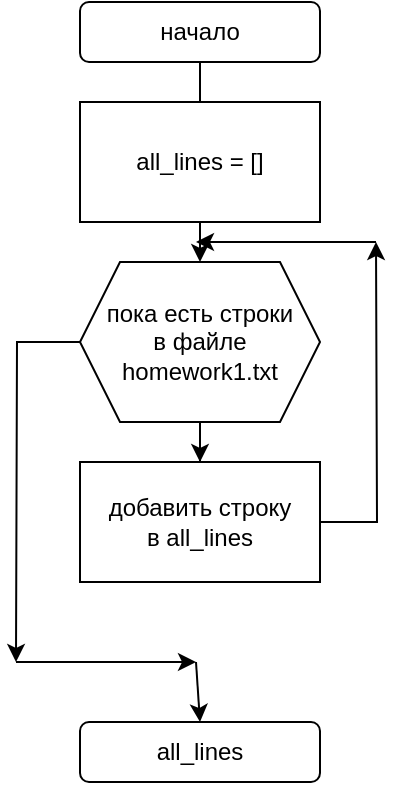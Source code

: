<mxfile version="17.4.5" type="device"><diagram id="Lew5NaQBEsY0jF101zQF" name="Page-1"><mxGraphModel dx="794" dy="466" grid="1" gridSize="10" guides="1" tooltips="1" connect="1" arrows="1" fold="1" page="1" pageScale="1" pageWidth="827" pageHeight="1169" math="0" shadow="0"><root><mxCell id="0"/><mxCell id="1" parent="0"/><mxCell id="Rfa8apUO0t4teAoU87N_-9" value="" style="edgeStyle=orthogonalEdgeStyle;rounded=0;orthogonalLoop=1;jettySize=auto;html=1;" edge="1" parent="1" source="Rfa8apUO0t4teAoU87N_-5" target="Rfa8apUO0t4teAoU87N_-7"><mxGeometry relative="1" as="geometry"/></mxCell><mxCell id="Rfa8apUO0t4teAoU87N_-5" value="начало" style="rounded=1;whiteSpace=wrap;html=1;" vertex="1" parent="1"><mxGeometry x="342" y="30" width="120" height="30" as="geometry"/></mxCell><mxCell id="Rfa8apUO0t4teAoU87N_-6" value="all_lines = []" style="rounded=0;whiteSpace=wrap;html=1;" vertex="1" parent="1"><mxGeometry x="342" y="80" width="120" height="60" as="geometry"/></mxCell><mxCell id="Rfa8apUO0t4teAoU87N_-10" value="" style="edgeStyle=orthogonalEdgeStyle;rounded=0;orthogonalLoop=1;jettySize=auto;html=1;" edge="1" parent="1" source="Rfa8apUO0t4teAoU87N_-7" target="Rfa8apUO0t4teAoU87N_-8"><mxGeometry relative="1" as="geometry"/></mxCell><mxCell id="Rfa8apUO0t4teAoU87N_-15" style="edgeStyle=orthogonalEdgeStyle;rounded=0;orthogonalLoop=1;jettySize=auto;html=1;" edge="1" parent="1" source="Rfa8apUO0t4teAoU87N_-7"><mxGeometry relative="1" as="geometry"><mxPoint x="310" y="360" as="targetPoint"/></mxGeometry></mxCell><mxCell id="Rfa8apUO0t4teAoU87N_-7" value="&lt;div&gt;пока есть строки&lt;/div&gt;&lt;div&gt;в файле &lt;br&gt;&lt;/div&gt;&lt;div&gt;homework1.txt&lt;br&gt;&lt;/div&gt;" style="shape=hexagon;perimeter=hexagonPerimeter2;whiteSpace=wrap;html=1;fixedSize=1;" vertex="1" parent="1"><mxGeometry x="342" y="160" width="120" height="80" as="geometry"/></mxCell><mxCell id="Rfa8apUO0t4teAoU87N_-11" style="edgeStyle=orthogonalEdgeStyle;rounded=0;orthogonalLoop=1;jettySize=auto;html=1;" edge="1" parent="1" source="Rfa8apUO0t4teAoU87N_-8"><mxGeometry relative="1" as="geometry"><mxPoint x="490.0" y="150" as="targetPoint"/></mxGeometry></mxCell><mxCell id="Rfa8apUO0t4teAoU87N_-8" value="&lt;div&gt;добавить строку &lt;br&gt;&lt;/div&gt;&lt;div&gt;в all_lines&lt;br&gt;&lt;/div&gt;" style="rounded=0;whiteSpace=wrap;html=1;" vertex="1" parent="1"><mxGeometry x="342" y="260" width="120" height="60" as="geometry"/></mxCell><mxCell id="Rfa8apUO0t4teAoU87N_-12" value="" style="endArrow=classic;html=1;rounded=0;" edge="1" parent="1"><mxGeometry width="50" height="50" relative="1" as="geometry"><mxPoint x="490" y="150" as="sourcePoint"/><mxPoint x="400" y="150" as="targetPoint"/></mxGeometry></mxCell><mxCell id="Rfa8apUO0t4teAoU87N_-14" value="all_lines" style="rounded=1;whiteSpace=wrap;html=1;" vertex="1" parent="1"><mxGeometry x="342" y="390" width="120" height="30" as="geometry"/></mxCell><mxCell id="Rfa8apUO0t4teAoU87N_-16" value="" style="endArrow=classic;html=1;rounded=0;" edge="1" parent="1"><mxGeometry width="50" height="50" relative="1" as="geometry"><mxPoint x="310" y="360" as="sourcePoint"/><mxPoint x="400" y="360" as="targetPoint"/></mxGeometry></mxCell><mxCell id="Rfa8apUO0t4teAoU87N_-17" value="" style="endArrow=classic;html=1;rounded=0;entryX=0.5;entryY=0;entryDx=0;entryDy=0;" edge="1" parent="1" target="Rfa8apUO0t4teAoU87N_-14"><mxGeometry width="50" height="50" relative="1" as="geometry"><mxPoint x="400" y="360" as="sourcePoint"/><mxPoint x="430" y="260" as="targetPoint"/></mxGeometry></mxCell></root></mxGraphModel></diagram></mxfile>